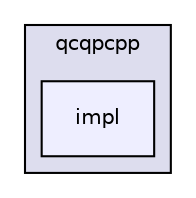 digraph "include/qcqpcpp/impl" {
  compound=true
  node [ fontsize="10", fontname="Helvetica"];
  edge [ labelfontsize="10", labelfontname="Helvetica"];
  subgraph clusterdir_d45cdcab7aed55ceebc00a1bb83684e7 {
    graph [ bgcolor="#ddddee", pencolor="black", label="qcqpcpp" fontname="Helvetica", fontsize="10", URL="dir_d45cdcab7aed55ceebc00a1bb83684e7.html"]
  dir_89ff321052f166c6c97a36425b4e4edc [shape=box, label="impl", style="filled", fillcolor="#eeeeff", pencolor="black", URL="dir_89ff321052f166c6c97a36425b4e4edc.html"];
  }
}
